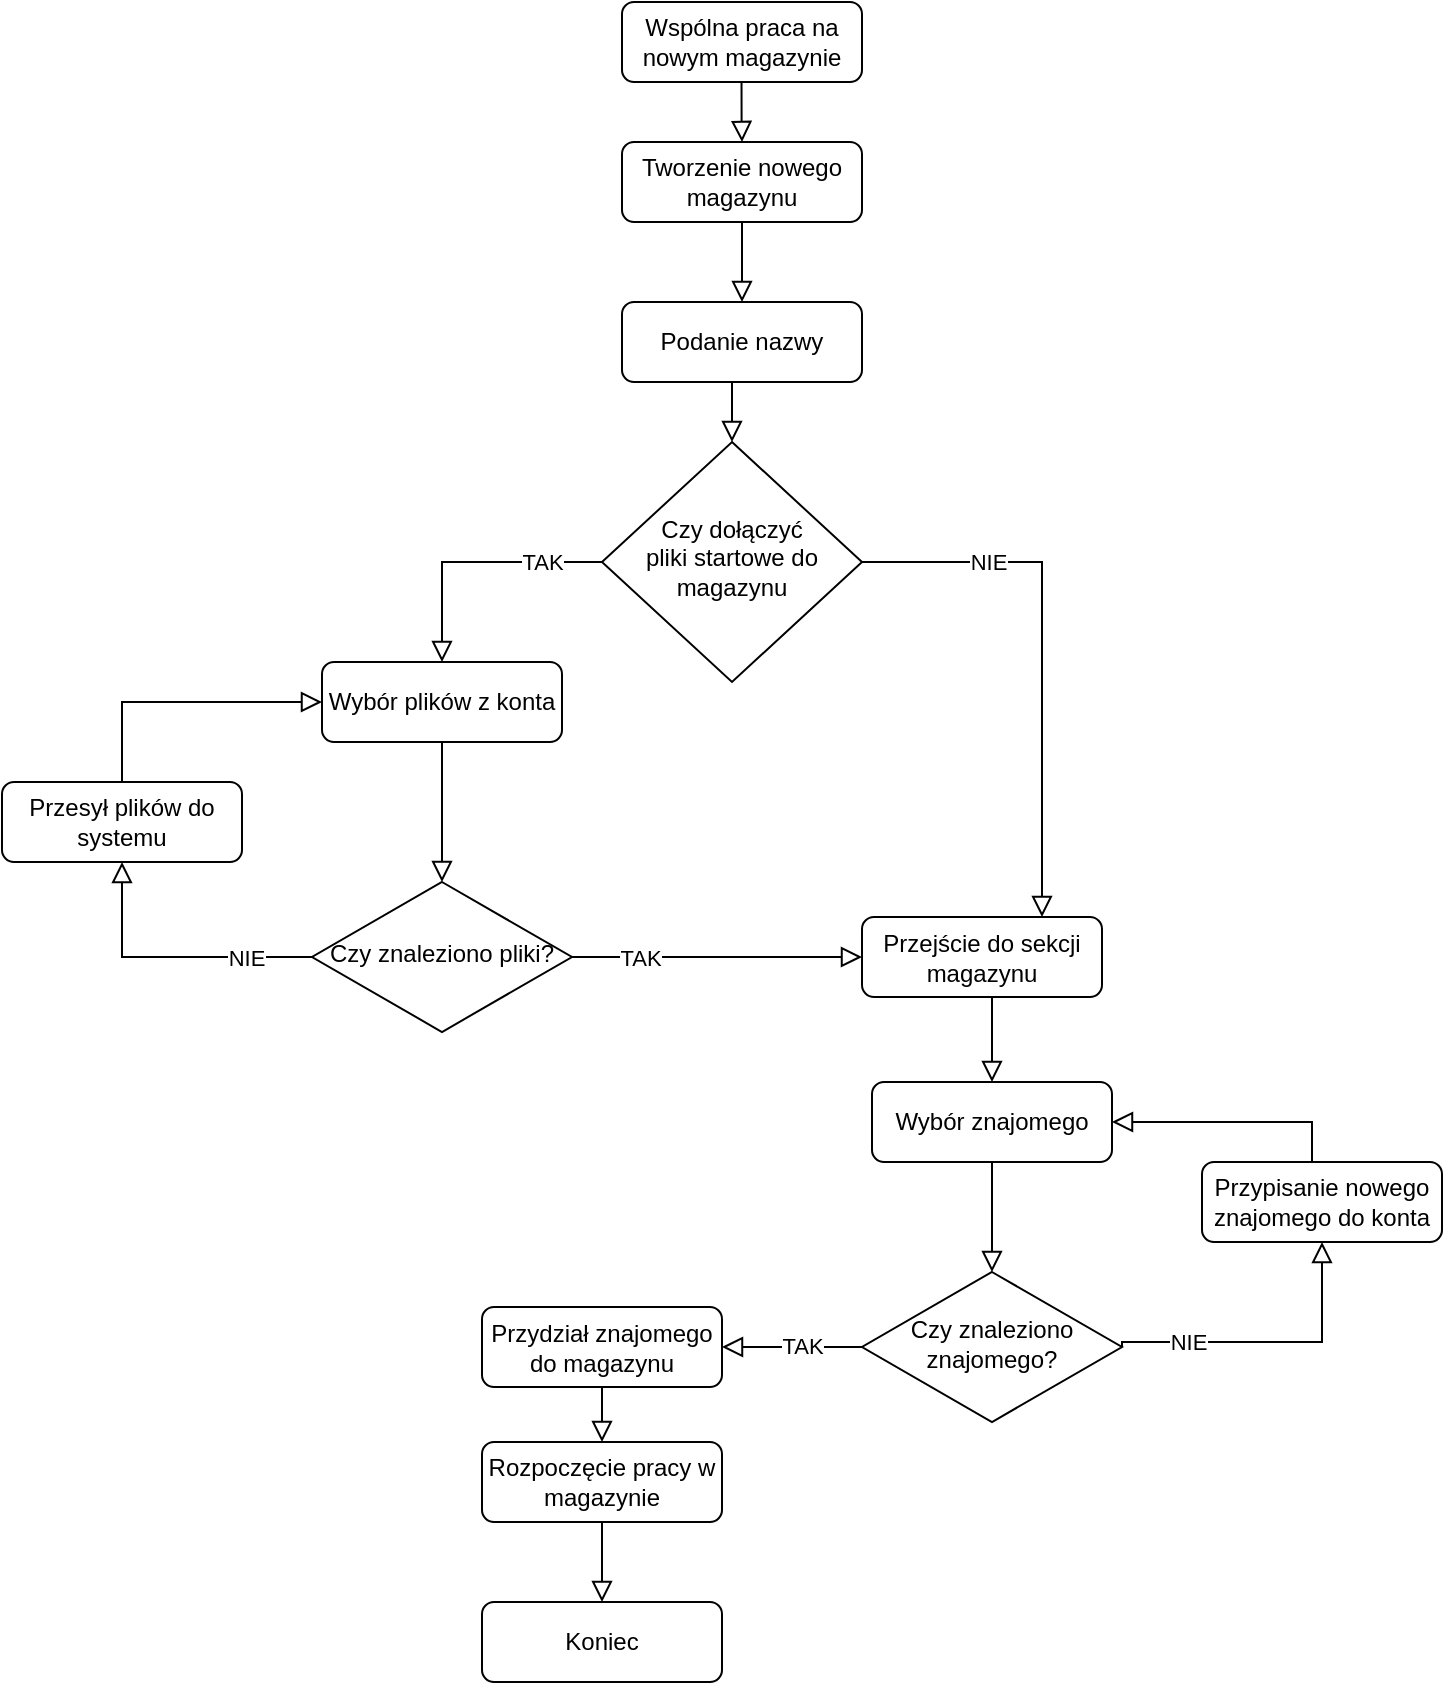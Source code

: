 <mxfile version="25.0.1">
  <diagram id="C5RBs43oDa-KdzZeNtuy" name="Page-1">
    <mxGraphModel dx="1848" dy="1114" grid="1" gridSize="10" guides="1" tooltips="1" connect="1" arrows="1" fold="1" page="1" pageScale="1" pageWidth="827" pageHeight="1169" math="0" shadow="0">
      <root>
        <mxCell id="WIyWlLk6GJQsqaUBKTNV-0" />
        <mxCell id="WIyWlLk6GJQsqaUBKTNV-1" parent="WIyWlLk6GJQsqaUBKTNV-0" />
        <mxCell id="WIyWlLk6GJQsqaUBKTNV-4" value="" style="rounded=0;html=1;jettySize=auto;orthogonalLoop=1;fontSize=11;endArrow=block;endFill=0;endSize=8;strokeWidth=1;shadow=0;labelBackgroundColor=none;edgeStyle=orthogonalEdgeStyle;exitX=0;exitY=0.5;exitDx=0;exitDy=0;entryX=0.5;entryY=0;entryDx=0;entryDy=0;" parent="WIyWlLk6GJQsqaUBKTNV-1" source="WIyWlLk6GJQsqaUBKTNV-6" target="-VE9CdMXzi8puVVyXun2-33" edge="1">
          <mxGeometry x="-1" y="-85" relative="1" as="geometry">
            <mxPoint x="25" y="-60" as="offset" />
            <mxPoint x="120" y="545" as="targetPoint" />
          </mxGeometry>
        </mxCell>
        <mxCell id="-VE9CdMXzi8puVVyXun2-0" value="TAK" style="edgeLabel;html=1;align=center;verticalAlign=middle;resizable=0;points=[];" vertex="1" connectable="0" parent="WIyWlLk6GJQsqaUBKTNV-4">
          <mxGeometry x="-0.532" relative="1" as="geometry">
            <mxPoint as="offset" />
          </mxGeometry>
        </mxCell>
        <mxCell id="WIyWlLk6GJQsqaUBKTNV-6" value="Czy dołączyć &lt;br&gt;pliki startowe do magazynu" style="rhombus;whiteSpace=wrap;html=1;shadow=0;fontFamily=Helvetica;fontSize=12;align=center;strokeWidth=1;spacing=6;spacingTop=-4;" parent="WIyWlLk6GJQsqaUBKTNV-1" vertex="1">
          <mxGeometry x="150" y="230" width="130" height="120" as="geometry" />
        </mxCell>
        <mxCell id="-VE9CdMXzi8puVVyXun2-9" value="Przejście do sekcji magazynu" style="rounded=1;whiteSpace=wrap;html=1;fontSize=12;glass=0;strokeWidth=1;shadow=0;" vertex="1" parent="WIyWlLk6GJQsqaUBKTNV-1">
          <mxGeometry x="280" y="467.5" width="120" height="40" as="geometry" />
        </mxCell>
        <mxCell id="-VE9CdMXzi8puVVyXun2-20" value="Koniec" style="rounded=1;whiteSpace=wrap;html=1;fontSize=12;glass=0;strokeWidth=1;shadow=0;" vertex="1" parent="WIyWlLk6GJQsqaUBKTNV-1">
          <mxGeometry x="90" y="810" width="120" height="40" as="geometry" />
        </mxCell>
        <mxCell id="-VE9CdMXzi8puVVyXun2-24" value="Tworzenie nowego magazynu" style="rounded=1;whiteSpace=wrap;html=1;fontSize=12;glass=0;strokeWidth=1;shadow=0;" vertex="1" parent="WIyWlLk6GJQsqaUBKTNV-1">
          <mxGeometry x="160" y="80" width="120" height="40" as="geometry" />
        </mxCell>
        <mxCell id="-VE9CdMXzi8puVVyXun2-25" value="Wspólna praca na nowym magazynie" style="rounded=1;whiteSpace=wrap;html=1;fontSize=12;glass=0;strokeWidth=1;shadow=0;" vertex="1" parent="WIyWlLk6GJQsqaUBKTNV-1">
          <mxGeometry x="160" y="10" width="120" height="40" as="geometry" />
        </mxCell>
        <mxCell id="-VE9CdMXzi8puVVyXun2-26" value="" style="rounded=0;html=1;jettySize=auto;orthogonalLoop=1;fontSize=11;endArrow=block;endFill=0;endSize=8;strokeWidth=1;shadow=0;labelBackgroundColor=none;edgeStyle=orthogonalEdgeStyle;" edge="1" parent="WIyWlLk6GJQsqaUBKTNV-1">
          <mxGeometry relative="1" as="geometry">
            <mxPoint x="219.76" y="50" as="sourcePoint" />
            <mxPoint x="220" y="80" as="targetPoint" />
            <Array as="points">
              <mxPoint x="220" y="70" />
              <mxPoint x="220" y="70" />
            </Array>
          </mxGeometry>
        </mxCell>
        <mxCell id="-VE9CdMXzi8puVVyXun2-27" value="Podanie nazwy" style="rounded=1;whiteSpace=wrap;html=1;fontSize=12;glass=0;strokeWidth=1;shadow=0;" vertex="1" parent="WIyWlLk6GJQsqaUBKTNV-1">
          <mxGeometry x="160" y="160" width="120" height="40" as="geometry" />
        </mxCell>
        <mxCell id="-VE9CdMXzi8puVVyXun2-29" value="" style="rounded=0;html=1;jettySize=auto;orthogonalLoop=1;fontSize=11;endArrow=block;endFill=0;endSize=8;strokeWidth=1;shadow=0;labelBackgroundColor=none;edgeStyle=orthogonalEdgeStyle;entryX=0.5;entryY=0;entryDx=0;entryDy=0;exitX=0.5;exitY=1;exitDx=0;exitDy=0;" edge="1" parent="WIyWlLk6GJQsqaUBKTNV-1" source="-VE9CdMXzi8puVVyXun2-24" target="-VE9CdMXzi8puVVyXun2-27">
          <mxGeometry relative="1" as="geometry">
            <mxPoint x="229.76" y="60" as="sourcePoint" />
            <mxPoint x="230" y="90" as="targetPoint" />
          </mxGeometry>
        </mxCell>
        <mxCell id="-VE9CdMXzi8puVVyXun2-31" value="" style="rounded=0;html=1;jettySize=auto;orthogonalLoop=1;fontSize=11;endArrow=block;endFill=0;endSize=8;strokeWidth=1;shadow=0;labelBackgroundColor=none;edgeStyle=orthogonalEdgeStyle;exitX=1;exitY=0.5;exitDx=0;exitDy=0;entryX=0.75;entryY=0;entryDx=0;entryDy=0;" edge="1" parent="WIyWlLk6GJQsqaUBKTNV-1" source="WIyWlLk6GJQsqaUBKTNV-6" target="-VE9CdMXzi8puVVyXun2-9">
          <mxGeometry x="-1" y="-85" relative="1" as="geometry">
            <mxPoint x="25" y="-60" as="offset" />
            <mxPoint x="160" y="295" as="sourcePoint" />
            <mxPoint x="230" y="460" as="targetPoint" />
          </mxGeometry>
        </mxCell>
        <mxCell id="-VE9CdMXzi8puVVyXun2-32" value="NIE" style="edgeLabel;html=1;align=center;verticalAlign=middle;resizable=0;points=[];" vertex="1" connectable="0" parent="-VE9CdMXzi8puVVyXun2-31">
          <mxGeometry x="-0.532" relative="1" as="geometry">
            <mxPoint as="offset" />
          </mxGeometry>
        </mxCell>
        <mxCell id="-VE9CdMXzi8puVVyXun2-33" value="Wybór plików z konta" style="rounded=1;whiteSpace=wrap;html=1;fontSize=12;glass=0;strokeWidth=1;shadow=0;" vertex="1" parent="WIyWlLk6GJQsqaUBKTNV-1">
          <mxGeometry x="10" y="340" width="120" height="40" as="geometry" />
        </mxCell>
        <mxCell id="-VE9CdMXzi8puVVyXun2-36" value="Czy znaleziono pliki?" style="rhombus;whiteSpace=wrap;html=1;shadow=0;fontFamily=Helvetica;fontSize=12;align=center;strokeWidth=1;spacing=6;spacingTop=-4;" vertex="1" parent="WIyWlLk6GJQsqaUBKTNV-1">
          <mxGeometry x="5" y="450" width="130" height="75" as="geometry" />
        </mxCell>
        <mxCell id="-VE9CdMXzi8puVVyXun2-37" value="Przesył plików do systemu" style="rounded=1;whiteSpace=wrap;html=1;fontSize=12;glass=0;strokeWidth=1;shadow=0;" vertex="1" parent="WIyWlLk6GJQsqaUBKTNV-1">
          <mxGeometry x="-150" y="400" width="120" height="40" as="geometry" />
        </mxCell>
        <mxCell id="-VE9CdMXzi8puVVyXun2-38" value="" style="rounded=0;html=1;jettySize=auto;orthogonalLoop=1;fontSize=11;endArrow=block;endFill=0;endSize=8;strokeWidth=1;shadow=0;labelBackgroundColor=none;edgeStyle=orthogonalEdgeStyle;exitX=0;exitY=0.5;exitDx=0;exitDy=0;entryX=0.5;entryY=1;entryDx=0;entryDy=0;" edge="1" parent="WIyWlLk6GJQsqaUBKTNV-1" source="-VE9CdMXzi8puVVyXun2-36" target="-VE9CdMXzi8puVVyXun2-37">
          <mxGeometry x="-1" y="-85" relative="1" as="geometry">
            <mxPoint x="25" y="-60" as="offset" />
            <mxPoint x="160" y="295" as="sourcePoint" />
            <mxPoint x="80" y="350" as="targetPoint" />
          </mxGeometry>
        </mxCell>
        <mxCell id="-VE9CdMXzi8puVVyXun2-39" value="NIE" style="edgeLabel;html=1;align=center;verticalAlign=middle;resizable=0;points=[];" vertex="1" connectable="0" parent="-VE9CdMXzi8puVVyXun2-38">
          <mxGeometry x="-0.532" relative="1" as="geometry">
            <mxPoint as="offset" />
          </mxGeometry>
        </mxCell>
        <mxCell id="-VE9CdMXzi8puVVyXun2-40" value="" style="rounded=0;html=1;jettySize=auto;orthogonalLoop=1;fontSize=11;endArrow=block;endFill=0;endSize=8;strokeWidth=1;shadow=0;labelBackgroundColor=none;edgeStyle=orthogonalEdgeStyle;exitX=0.5;exitY=0;exitDx=0;exitDy=0;entryX=0;entryY=0.5;entryDx=0;entryDy=0;" edge="1" parent="WIyWlLk6GJQsqaUBKTNV-1" source="-VE9CdMXzi8puVVyXun2-37" target="-VE9CdMXzi8puVVyXun2-33">
          <mxGeometry x="-1" y="-85" relative="1" as="geometry">
            <mxPoint x="25" y="-60" as="offset" />
            <mxPoint x="15" y="498" as="sourcePoint" />
            <mxPoint x="-80" y="450" as="targetPoint" />
          </mxGeometry>
        </mxCell>
        <mxCell id="-VE9CdMXzi8puVVyXun2-42" value="" style="rounded=0;html=1;jettySize=auto;orthogonalLoop=1;fontSize=11;endArrow=block;endFill=0;endSize=8;strokeWidth=1;shadow=0;labelBackgroundColor=none;edgeStyle=orthogonalEdgeStyle;exitX=1;exitY=0.5;exitDx=0;exitDy=0;entryX=0;entryY=0.5;entryDx=0;entryDy=0;" edge="1" parent="WIyWlLk6GJQsqaUBKTNV-1" source="-VE9CdMXzi8puVVyXun2-36" target="-VE9CdMXzi8puVVyXun2-9">
          <mxGeometry x="-1" y="-85" relative="1" as="geometry">
            <mxPoint x="25" y="-60" as="offset" />
            <mxPoint x="160" y="295" as="sourcePoint" />
            <mxPoint x="80" y="350" as="targetPoint" />
          </mxGeometry>
        </mxCell>
        <mxCell id="-VE9CdMXzi8puVVyXun2-43" value="TAK" style="edgeLabel;html=1;align=center;verticalAlign=middle;resizable=0;points=[];" vertex="1" connectable="0" parent="-VE9CdMXzi8puVVyXun2-42">
          <mxGeometry x="-0.532" relative="1" as="geometry">
            <mxPoint as="offset" />
          </mxGeometry>
        </mxCell>
        <mxCell id="-VE9CdMXzi8puVVyXun2-44" value="" style="rounded=0;html=1;jettySize=auto;orthogonalLoop=1;fontSize=11;endArrow=block;endFill=0;endSize=8;strokeWidth=1;shadow=0;labelBackgroundColor=none;edgeStyle=orthogonalEdgeStyle;exitX=0.5;exitY=1;exitDx=0;exitDy=0;entryX=0.5;entryY=0;entryDx=0;entryDy=0;" edge="1" parent="WIyWlLk6GJQsqaUBKTNV-1" source="-VE9CdMXzi8puVVyXun2-33" target="-VE9CdMXzi8puVVyXun2-36">
          <mxGeometry x="-1" y="-85" relative="1" as="geometry">
            <mxPoint x="25" y="-60" as="offset" />
            <mxPoint x="-80" y="410" as="sourcePoint" />
            <mxPoint x="20" y="370" as="targetPoint" />
          </mxGeometry>
        </mxCell>
        <mxCell id="-VE9CdMXzi8puVVyXun2-45" value="Wybór znajomego" style="rounded=1;whiteSpace=wrap;html=1;fontSize=12;glass=0;strokeWidth=1;shadow=0;" vertex="1" parent="WIyWlLk6GJQsqaUBKTNV-1">
          <mxGeometry x="285" y="550" width="120" height="40" as="geometry" />
        </mxCell>
        <mxCell id="-VE9CdMXzi8puVVyXun2-46" value="Czy znaleziono znajomego?" style="rhombus;whiteSpace=wrap;html=1;shadow=0;fontFamily=Helvetica;fontSize=12;align=center;strokeWidth=1;spacing=6;spacingTop=-4;" vertex="1" parent="WIyWlLk6GJQsqaUBKTNV-1">
          <mxGeometry x="280" y="645" width="130" height="75" as="geometry" />
        </mxCell>
        <mxCell id="-VE9CdMXzi8puVVyXun2-47" value="Przypisanie nowego znajomego do konta" style="rounded=1;whiteSpace=wrap;html=1;fontSize=12;glass=0;strokeWidth=1;shadow=0;" vertex="1" parent="WIyWlLk6GJQsqaUBKTNV-1">
          <mxGeometry x="450" y="590" width="120" height="40" as="geometry" />
        </mxCell>
        <mxCell id="-VE9CdMXzi8puVVyXun2-48" value="" style="rounded=0;html=1;jettySize=auto;orthogonalLoop=1;fontSize=11;endArrow=block;endFill=0;endSize=8;strokeWidth=1;shadow=0;labelBackgroundColor=none;edgeStyle=orthogonalEdgeStyle;exitX=1;exitY=0.5;exitDx=0;exitDy=0;entryX=0.5;entryY=1;entryDx=0;entryDy=0;" edge="1" parent="WIyWlLk6GJQsqaUBKTNV-1" source="-VE9CdMXzi8puVVyXun2-46" target="-VE9CdMXzi8puVVyXun2-47">
          <mxGeometry x="-1" y="-85" relative="1" as="geometry">
            <mxPoint x="25" y="-60" as="offset" />
            <mxPoint x="465" y="655" as="sourcePoint" />
            <mxPoint x="385" y="710" as="targetPoint" />
            <Array as="points">
              <mxPoint x="410" y="680" />
              <mxPoint x="510" y="680" />
            </Array>
          </mxGeometry>
        </mxCell>
        <mxCell id="-VE9CdMXzi8puVVyXun2-49" value="NIE" style="edgeLabel;html=1;align=center;verticalAlign=middle;resizable=0;points=[];" vertex="1" connectable="0" parent="-VE9CdMXzi8puVVyXun2-48">
          <mxGeometry x="-0.532" relative="1" as="geometry">
            <mxPoint as="offset" />
          </mxGeometry>
        </mxCell>
        <mxCell id="-VE9CdMXzi8puVVyXun2-50" value="" style="rounded=0;html=1;jettySize=auto;orthogonalLoop=1;fontSize=11;endArrow=block;endFill=0;endSize=8;strokeWidth=1;shadow=0;labelBackgroundColor=none;edgeStyle=orthogonalEdgeStyle;exitX=0.5;exitY=0;exitDx=0;exitDy=0;entryX=1;entryY=0.5;entryDx=0;entryDy=0;" edge="1" parent="WIyWlLk6GJQsqaUBKTNV-1" source="-VE9CdMXzi8puVVyXun2-47" target="-VE9CdMXzi8puVVyXun2-45">
          <mxGeometry x="-1" y="-85" relative="1" as="geometry">
            <mxPoint x="25" y="-60" as="offset" />
            <mxPoint x="320" y="858" as="sourcePoint" />
            <mxPoint x="415" y="570" as="targetPoint" />
            <Array as="points">
              <mxPoint x="505" y="570" />
            </Array>
          </mxGeometry>
        </mxCell>
        <mxCell id="-VE9CdMXzi8puVVyXun2-51" value="" style="rounded=0;html=1;jettySize=auto;orthogonalLoop=1;fontSize=11;endArrow=block;endFill=0;endSize=8;strokeWidth=1;shadow=0;labelBackgroundColor=none;edgeStyle=orthogonalEdgeStyle;exitX=0.5;exitY=1;exitDx=0;exitDy=0;entryX=0.5;entryY=0;entryDx=0;entryDy=0;" edge="1" parent="WIyWlLk6GJQsqaUBKTNV-1" source="-VE9CdMXzi8puVVyXun2-45" target="-VE9CdMXzi8puVVyXun2-46">
          <mxGeometry x="-1" y="-85" relative="1" as="geometry">
            <mxPoint x="25" y="-60" as="offset" />
            <mxPoint x="225" y="770" as="sourcePoint" />
            <mxPoint x="325" y="730" as="targetPoint" />
          </mxGeometry>
        </mxCell>
        <mxCell id="-VE9CdMXzi8puVVyXun2-54" value="" style="rounded=0;html=1;jettySize=auto;orthogonalLoop=1;fontSize=11;endArrow=block;endFill=0;endSize=8;strokeWidth=1;shadow=0;labelBackgroundColor=none;edgeStyle=orthogonalEdgeStyle;exitX=0.5;exitY=1;exitDx=0;exitDy=0;entryX=0.5;entryY=0;entryDx=0;entryDy=0;" edge="1" parent="WIyWlLk6GJQsqaUBKTNV-1" source="-VE9CdMXzi8puVVyXun2-9" target="-VE9CdMXzi8puVVyXun2-45">
          <mxGeometry x="-1" y="-85" relative="1" as="geometry">
            <mxPoint x="25" y="-60" as="offset" />
            <mxPoint x="535" y="507.47" as="sourcePoint" />
            <mxPoint x="430" y="487.47" as="targetPoint" />
            <Array as="points">
              <mxPoint x="345" y="508" />
            </Array>
          </mxGeometry>
        </mxCell>
        <mxCell id="-VE9CdMXzi8puVVyXun2-55" value="Przydział znajomego do magazynu" style="rounded=1;whiteSpace=wrap;html=1;fontSize=12;glass=0;strokeWidth=1;shadow=0;" vertex="1" parent="WIyWlLk6GJQsqaUBKTNV-1">
          <mxGeometry x="90" y="662.5" width="120" height="40" as="geometry" />
        </mxCell>
        <mxCell id="-VE9CdMXzi8puVVyXun2-56" value="Rozpoczęcie pracy w magazynie" style="rounded=1;whiteSpace=wrap;html=1;fontSize=12;glass=0;strokeWidth=1;shadow=0;" vertex="1" parent="WIyWlLk6GJQsqaUBKTNV-1">
          <mxGeometry x="90" y="730" width="120" height="40" as="geometry" />
        </mxCell>
        <mxCell id="-VE9CdMXzi8puVVyXun2-59" value="" style="rounded=0;html=1;jettySize=auto;orthogonalLoop=1;fontSize=11;endArrow=block;endFill=0;endSize=8;strokeWidth=1;shadow=0;labelBackgroundColor=none;edgeStyle=orthogonalEdgeStyle;exitX=0;exitY=0.5;exitDx=0;exitDy=0;entryX=1;entryY=0.5;entryDx=0;entryDy=0;" edge="1" parent="WIyWlLk6GJQsqaUBKTNV-1" source="-VE9CdMXzi8puVVyXun2-46" target="-VE9CdMXzi8puVVyXun2-55">
          <mxGeometry x="-1" y="-85" relative="1" as="geometry">
            <mxPoint x="25" y="-60" as="offset" />
            <mxPoint x="355" y="600" as="sourcePoint" />
            <mxPoint x="355" y="655" as="targetPoint" />
          </mxGeometry>
        </mxCell>
        <mxCell id="-VE9CdMXzi8puVVyXun2-60" value="TAK" style="edgeLabel;html=1;align=center;verticalAlign=middle;resizable=0;points=[];" vertex="1" connectable="0" parent="-VE9CdMXzi8puVVyXun2-59">
          <mxGeometry x="-0.131" y="-1" relative="1" as="geometry">
            <mxPoint as="offset" />
          </mxGeometry>
        </mxCell>
        <mxCell id="-VE9CdMXzi8puVVyXun2-61" value="" style="rounded=0;html=1;jettySize=auto;orthogonalLoop=1;fontSize=11;endArrow=block;endFill=0;endSize=8;strokeWidth=1;shadow=0;labelBackgroundColor=none;edgeStyle=orthogonalEdgeStyle;exitX=0.5;exitY=1;exitDx=0;exitDy=0;entryX=0.5;entryY=0;entryDx=0;entryDy=0;" edge="1" parent="WIyWlLk6GJQsqaUBKTNV-1" source="-VE9CdMXzi8puVVyXun2-55" target="-VE9CdMXzi8puVVyXun2-56">
          <mxGeometry x="-1" y="-85" relative="1" as="geometry">
            <mxPoint x="25" y="-60" as="offset" />
            <mxPoint x="365" y="610" as="sourcePoint" />
            <mxPoint x="365" y="665" as="targetPoint" />
          </mxGeometry>
        </mxCell>
        <mxCell id="-VE9CdMXzi8puVVyXun2-62" value="" style="rounded=0;html=1;jettySize=auto;orthogonalLoop=1;fontSize=11;endArrow=block;endFill=0;endSize=8;strokeWidth=1;shadow=0;labelBackgroundColor=none;edgeStyle=orthogonalEdgeStyle;exitX=0.5;exitY=1;exitDx=0;exitDy=0;entryX=0.5;entryY=0;entryDx=0;entryDy=0;" edge="1" parent="WIyWlLk6GJQsqaUBKTNV-1" source="-VE9CdMXzi8puVVyXun2-56" target="-VE9CdMXzi8puVVyXun2-20">
          <mxGeometry x="-1" y="-85" relative="1" as="geometry">
            <mxPoint x="25" y="-60" as="offset" />
            <mxPoint x="375" y="620" as="sourcePoint" />
            <mxPoint x="375" y="675" as="targetPoint" />
          </mxGeometry>
        </mxCell>
        <mxCell id="-VE9CdMXzi8puVVyXun2-63" value="" style="rounded=0;html=1;jettySize=auto;orthogonalLoop=1;fontSize=11;endArrow=block;endFill=0;endSize=8;strokeWidth=1;shadow=0;labelBackgroundColor=none;edgeStyle=orthogonalEdgeStyle;entryX=0.5;entryY=0;entryDx=0;entryDy=0;exitX=0.5;exitY=1;exitDx=0;exitDy=0;" edge="1" parent="WIyWlLk6GJQsqaUBKTNV-1" source="-VE9CdMXzi8puVVyXun2-27" target="WIyWlLk6GJQsqaUBKTNV-6">
          <mxGeometry relative="1" as="geometry">
            <mxPoint x="230" y="130" as="sourcePoint" />
            <mxPoint x="230" y="170" as="targetPoint" />
          </mxGeometry>
        </mxCell>
      </root>
    </mxGraphModel>
  </diagram>
</mxfile>

